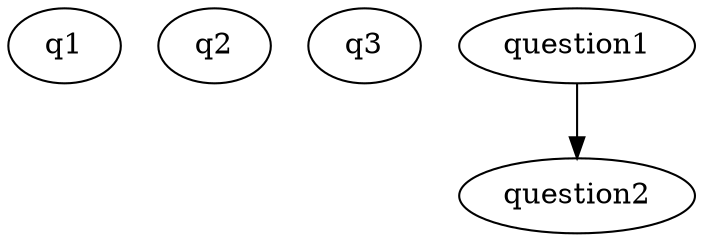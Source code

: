 digraph ch5 {
  start=q1;
  q1 [class="Question.AsyGraphicsQuestion",params="{'template': 'SolutionToInequality.asy', 'Question': 'What is $1+1$?'}"];
  q2 [class="Question.QuestionOnePlusOne",params="{\"Question\": \"What is one plus one?\"}"];
  q3 [class="Question.DrawingQuestion",params="{\"Question\": \"What is one plus one?\"}"];
  question1 -> question2;
}
